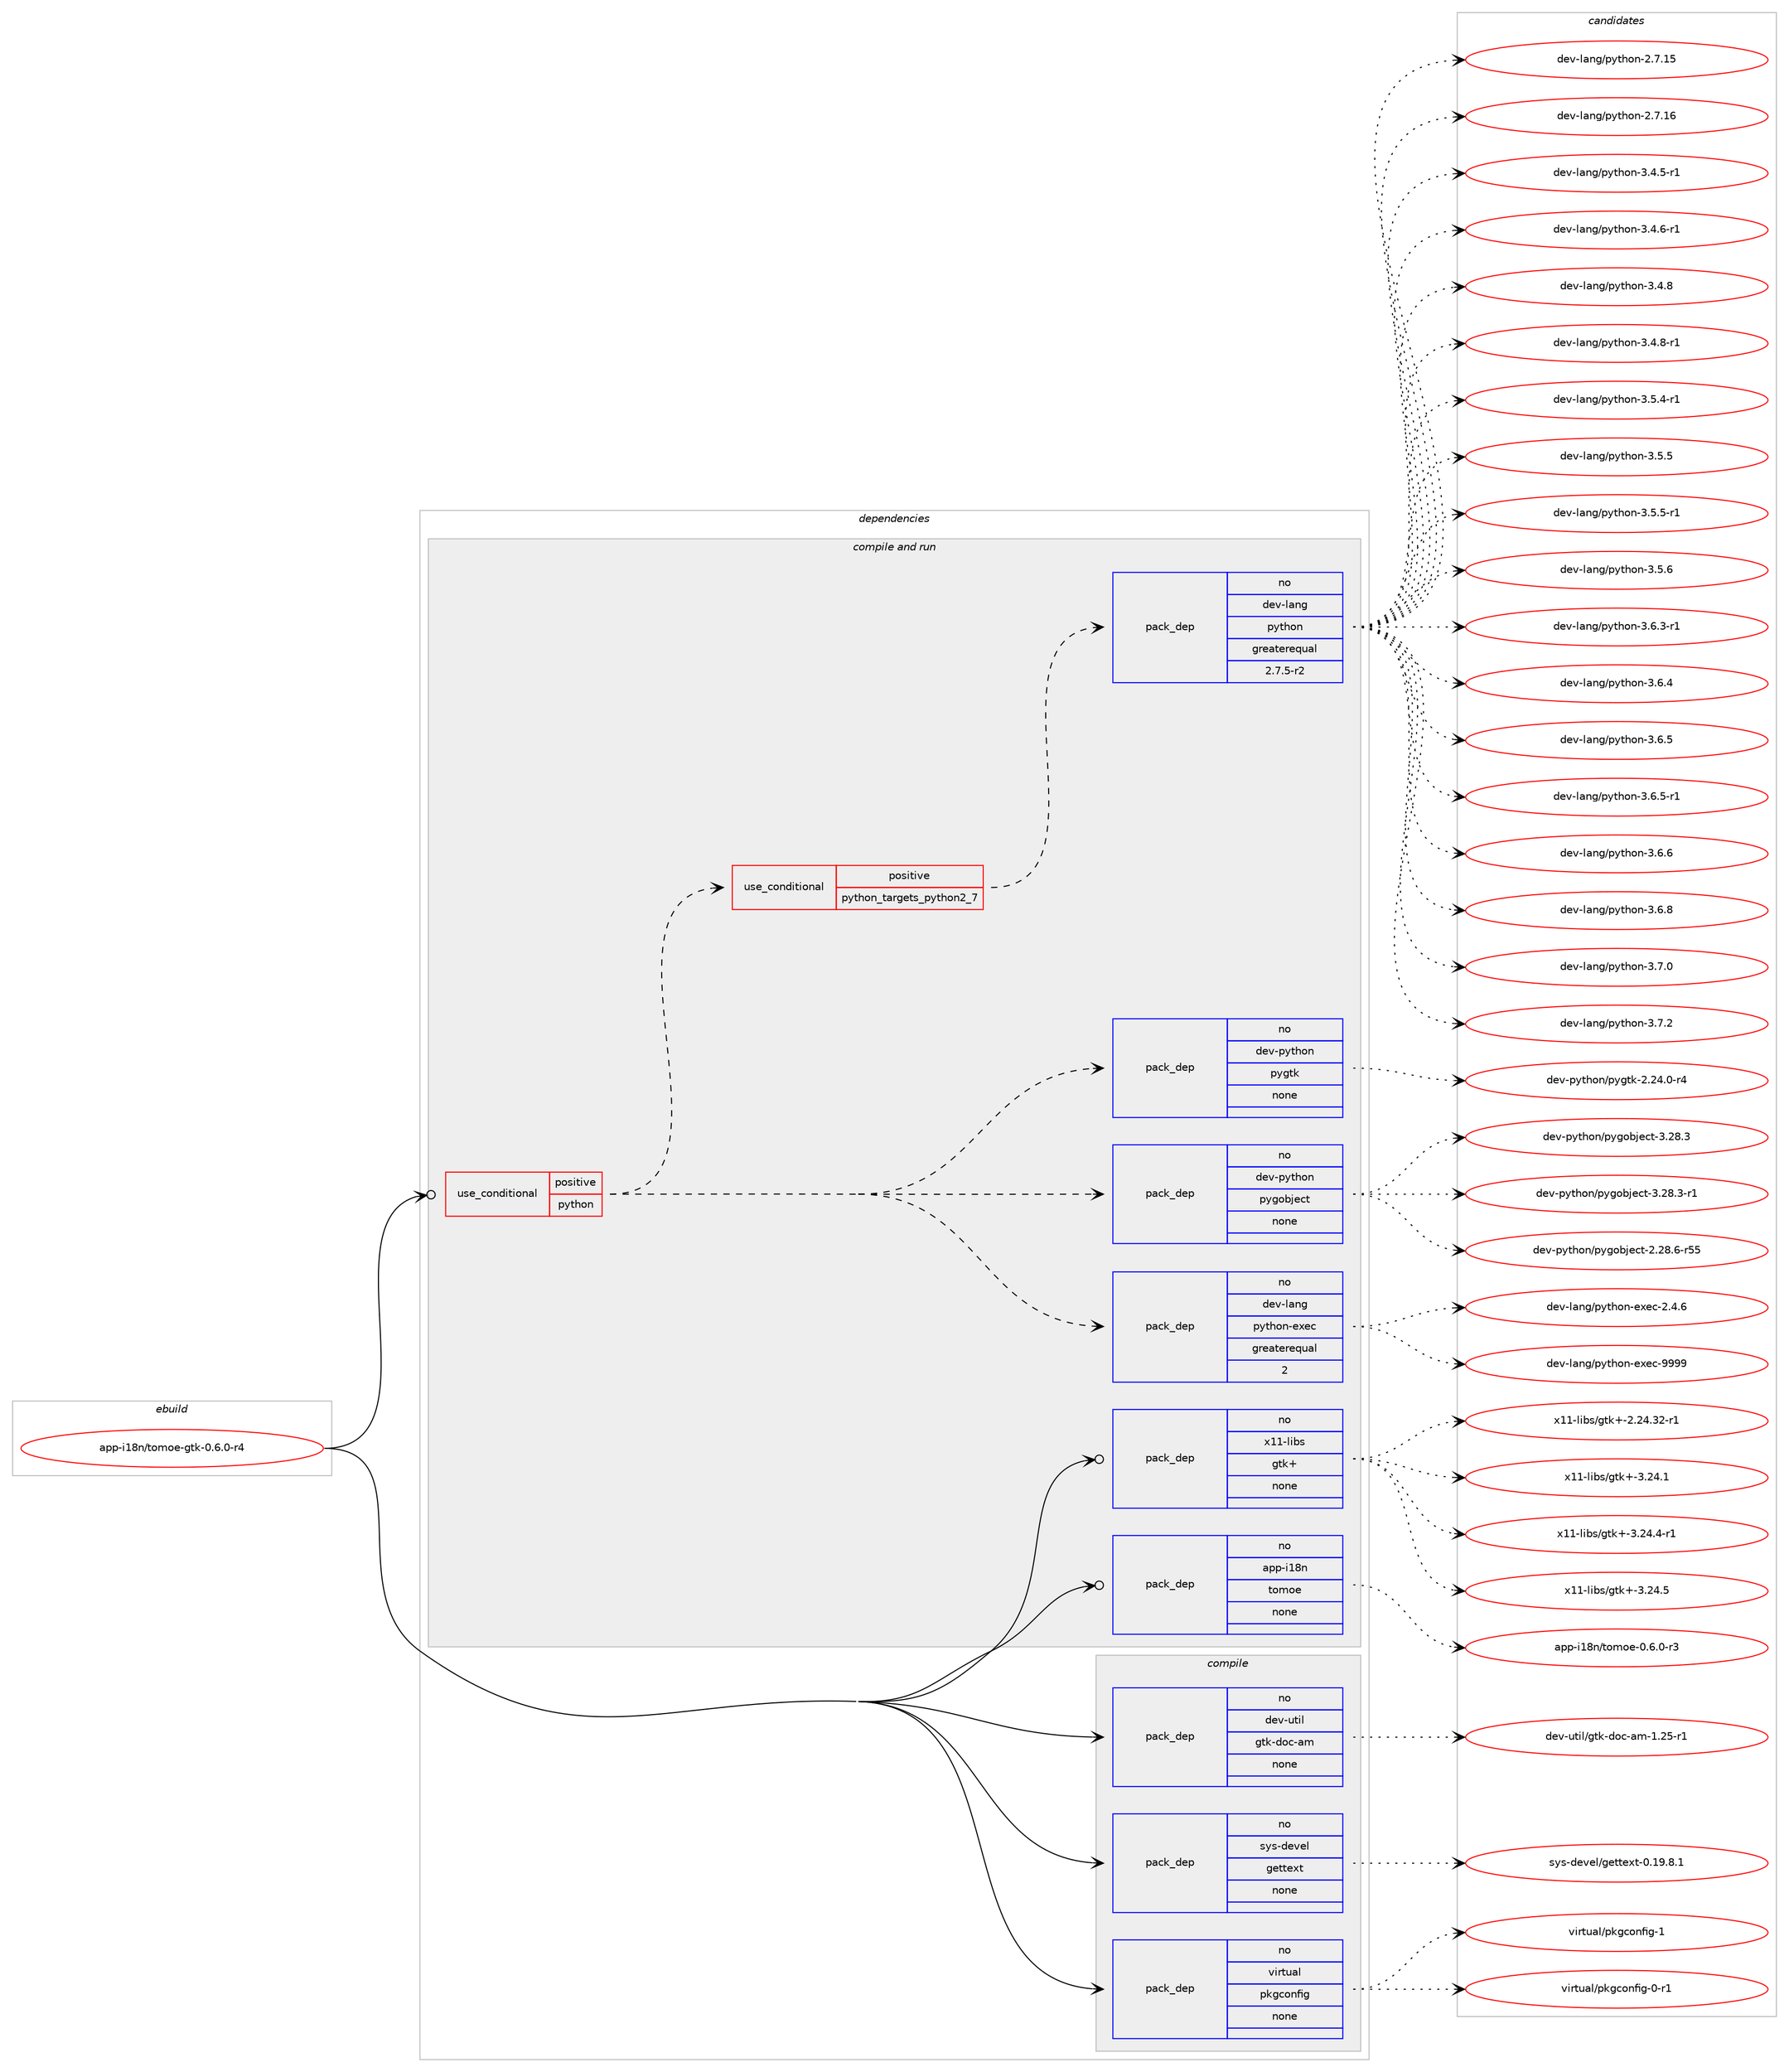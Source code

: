 digraph prolog {

# *************
# Graph options
# *************

newrank=true;
concentrate=true;
compound=true;
graph [rankdir=LR,fontname=Helvetica,fontsize=10,ranksep=1.5];#, ranksep=2.5, nodesep=0.2];
edge  [arrowhead=vee];
node  [fontname=Helvetica,fontsize=10];

# **********
# The ebuild
# **********

subgraph cluster_leftcol {
color=gray;
rank=same;
label=<<i>ebuild</i>>;
id [label="app-i18n/tomoe-gtk-0.6.0-r4", color=red, width=4, href="../app-i18n/tomoe-gtk-0.6.0-r4.svg"];
}

# ****************
# The dependencies
# ****************

subgraph cluster_midcol {
color=gray;
label=<<i>dependencies</i>>;
subgraph cluster_compile {
fillcolor="#eeeeee";
style=filled;
label=<<i>compile</i>>;
subgraph pack923257 {
dependency1296169 [label=<<TABLE BORDER="0" CELLBORDER="1" CELLSPACING="0" CELLPADDING="4" WIDTH="220"><TR><TD ROWSPAN="6" CELLPADDING="30">pack_dep</TD></TR><TR><TD WIDTH="110">no</TD></TR><TR><TD>dev-util</TD></TR><TR><TD>gtk-doc-am</TD></TR><TR><TD>none</TD></TR><TR><TD></TD></TR></TABLE>>, shape=none, color=blue];
}
id:e -> dependency1296169:w [weight=20,style="solid",arrowhead="vee"];
subgraph pack923258 {
dependency1296170 [label=<<TABLE BORDER="0" CELLBORDER="1" CELLSPACING="0" CELLPADDING="4" WIDTH="220"><TR><TD ROWSPAN="6" CELLPADDING="30">pack_dep</TD></TR><TR><TD WIDTH="110">no</TD></TR><TR><TD>sys-devel</TD></TR><TR><TD>gettext</TD></TR><TR><TD>none</TD></TR><TR><TD></TD></TR></TABLE>>, shape=none, color=blue];
}
id:e -> dependency1296170:w [weight=20,style="solid",arrowhead="vee"];
subgraph pack923259 {
dependency1296171 [label=<<TABLE BORDER="0" CELLBORDER="1" CELLSPACING="0" CELLPADDING="4" WIDTH="220"><TR><TD ROWSPAN="6" CELLPADDING="30">pack_dep</TD></TR><TR><TD WIDTH="110">no</TD></TR><TR><TD>virtual</TD></TR><TR><TD>pkgconfig</TD></TR><TR><TD>none</TD></TR><TR><TD></TD></TR></TABLE>>, shape=none, color=blue];
}
id:e -> dependency1296171:w [weight=20,style="solid",arrowhead="vee"];
}
subgraph cluster_compileandrun {
fillcolor="#eeeeee";
style=filled;
label=<<i>compile and run</i>>;
subgraph cond352757 {
dependency1296172 [label=<<TABLE BORDER="0" CELLBORDER="1" CELLSPACING="0" CELLPADDING="4"><TR><TD ROWSPAN="3" CELLPADDING="10">use_conditional</TD></TR><TR><TD>positive</TD></TR><TR><TD>python</TD></TR></TABLE>>, shape=none, color=red];
subgraph cond352758 {
dependency1296173 [label=<<TABLE BORDER="0" CELLBORDER="1" CELLSPACING="0" CELLPADDING="4"><TR><TD ROWSPAN="3" CELLPADDING="10">use_conditional</TD></TR><TR><TD>positive</TD></TR><TR><TD>python_targets_python2_7</TD></TR></TABLE>>, shape=none, color=red];
subgraph pack923260 {
dependency1296174 [label=<<TABLE BORDER="0" CELLBORDER="1" CELLSPACING="0" CELLPADDING="4" WIDTH="220"><TR><TD ROWSPAN="6" CELLPADDING="30">pack_dep</TD></TR><TR><TD WIDTH="110">no</TD></TR><TR><TD>dev-lang</TD></TR><TR><TD>python</TD></TR><TR><TD>greaterequal</TD></TR><TR><TD>2.7.5-r2</TD></TR></TABLE>>, shape=none, color=blue];
}
dependency1296173:e -> dependency1296174:w [weight=20,style="dashed",arrowhead="vee"];
}
dependency1296172:e -> dependency1296173:w [weight=20,style="dashed",arrowhead="vee"];
subgraph pack923261 {
dependency1296175 [label=<<TABLE BORDER="0" CELLBORDER="1" CELLSPACING="0" CELLPADDING="4" WIDTH="220"><TR><TD ROWSPAN="6" CELLPADDING="30">pack_dep</TD></TR><TR><TD WIDTH="110">no</TD></TR><TR><TD>dev-lang</TD></TR><TR><TD>python-exec</TD></TR><TR><TD>greaterequal</TD></TR><TR><TD>2</TD></TR></TABLE>>, shape=none, color=blue];
}
dependency1296172:e -> dependency1296175:w [weight=20,style="dashed",arrowhead="vee"];
subgraph pack923262 {
dependency1296176 [label=<<TABLE BORDER="0" CELLBORDER="1" CELLSPACING="0" CELLPADDING="4" WIDTH="220"><TR><TD ROWSPAN="6" CELLPADDING="30">pack_dep</TD></TR><TR><TD WIDTH="110">no</TD></TR><TR><TD>dev-python</TD></TR><TR><TD>pygobject</TD></TR><TR><TD>none</TD></TR><TR><TD></TD></TR></TABLE>>, shape=none, color=blue];
}
dependency1296172:e -> dependency1296176:w [weight=20,style="dashed",arrowhead="vee"];
subgraph pack923263 {
dependency1296177 [label=<<TABLE BORDER="0" CELLBORDER="1" CELLSPACING="0" CELLPADDING="4" WIDTH="220"><TR><TD ROWSPAN="6" CELLPADDING="30">pack_dep</TD></TR><TR><TD WIDTH="110">no</TD></TR><TR><TD>dev-python</TD></TR><TR><TD>pygtk</TD></TR><TR><TD>none</TD></TR><TR><TD></TD></TR></TABLE>>, shape=none, color=blue];
}
dependency1296172:e -> dependency1296177:w [weight=20,style="dashed",arrowhead="vee"];
}
id:e -> dependency1296172:w [weight=20,style="solid",arrowhead="odotvee"];
subgraph pack923264 {
dependency1296178 [label=<<TABLE BORDER="0" CELLBORDER="1" CELLSPACING="0" CELLPADDING="4" WIDTH="220"><TR><TD ROWSPAN="6" CELLPADDING="30">pack_dep</TD></TR><TR><TD WIDTH="110">no</TD></TR><TR><TD>app-i18n</TD></TR><TR><TD>tomoe</TD></TR><TR><TD>none</TD></TR><TR><TD></TD></TR></TABLE>>, shape=none, color=blue];
}
id:e -> dependency1296178:w [weight=20,style="solid",arrowhead="odotvee"];
subgraph pack923265 {
dependency1296179 [label=<<TABLE BORDER="0" CELLBORDER="1" CELLSPACING="0" CELLPADDING="4" WIDTH="220"><TR><TD ROWSPAN="6" CELLPADDING="30">pack_dep</TD></TR><TR><TD WIDTH="110">no</TD></TR><TR><TD>x11-libs</TD></TR><TR><TD>gtk+</TD></TR><TR><TD>none</TD></TR><TR><TD></TD></TR></TABLE>>, shape=none, color=blue];
}
id:e -> dependency1296179:w [weight=20,style="solid",arrowhead="odotvee"];
}
subgraph cluster_run {
fillcolor="#eeeeee";
style=filled;
label=<<i>run</i>>;
}
}

# **************
# The candidates
# **************

subgraph cluster_choices {
rank=same;
color=gray;
label=<<i>candidates</i>>;

subgraph choice923257 {
color=black;
nodesep=1;
choice10010111845117116105108471031161074510011199459710945494650534511449 [label="dev-util/gtk-doc-am-1.25-r1", color=red, width=4,href="../dev-util/gtk-doc-am-1.25-r1.svg"];
dependency1296169:e -> choice10010111845117116105108471031161074510011199459710945494650534511449:w [style=dotted,weight="100"];
}
subgraph choice923258 {
color=black;
nodesep=1;
choice1151211154510010111810110847103101116116101120116454846495746564649 [label="sys-devel/gettext-0.19.8.1", color=red, width=4,href="../sys-devel/gettext-0.19.8.1.svg"];
dependency1296170:e -> choice1151211154510010111810110847103101116116101120116454846495746564649:w [style=dotted,weight="100"];
}
subgraph choice923259 {
color=black;
nodesep=1;
choice11810511411611797108471121071039911111010210510345484511449 [label="virtual/pkgconfig-0-r1", color=red, width=4,href="../virtual/pkgconfig-0-r1.svg"];
choice1181051141161179710847112107103991111101021051034549 [label="virtual/pkgconfig-1", color=red, width=4,href="../virtual/pkgconfig-1.svg"];
dependency1296171:e -> choice11810511411611797108471121071039911111010210510345484511449:w [style=dotted,weight="100"];
dependency1296171:e -> choice1181051141161179710847112107103991111101021051034549:w [style=dotted,weight="100"];
}
subgraph choice923260 {
color=black;
nodesep=1;
choice10010111845108971101034711212111610411111045504655464953 [label="dev-lang/python-2.7.15", color=red, width=4,href="../dev-lang/python-2.7.15.svg"];
choice10010111845108971101034711212111610411111045504655464954 [label="dev-lang/python-2.7.16", color=red, width=4,href="../dev-lang/python-2.7.16.svg"];
choice1001011184510897110103471121211161041111104551465246534511449 [label="dev-lang/python-3.4.5-r1", color=red, width=4,href="../dev-lang/python-3.4.5-r1.svg"];
choice1001011184510897110103471121211161041111104551465246544511449 [label="dev-lang/python-3.4.6-r1", color=red, width=4,href="../dev-lang/python-3.4.6-r1.svg"];
choice100101118451089711010347112121116104111110455146524656 [label="dev-lang/python-3.4.8", color=red, width=4,href="../dev-lang/python-3.4.8.svg"];
choice1001011184510897110103471121211161041111104551465246564511449 [label="dev-lang/python-3.4.8-r1", color=red, width=4,href="../dev-lang/python-3.4.8-r1.svg"];
choice1001011184510897110103471121211161041111104551465346524511449 [label="dev-lang/python-3.5.4-r1", color=red, width=4,href="../dev-lang/python-3.5.4-r1.svg"];
choice100101118451089711010347112121116104111110455146534653 [label="dev-lang/python-3.5.5", color=red, width=4,href="../dev-lang/python-3.5.5.svg"];
choice1001011184510897110103471121211161041111104551465346534511449 [label="dev-lang/python-3.5.5-r1", color=red, width=4,href="../dev-lang/python-3.5.5-r1.svg"];
choice100101118451089711010347112121116104111110455146534654 [label="dev-lang/python-3.5.6", color=red, width=4,href="../dev-lang/python-3.5.6.svg"];
choice1001011184510897110103471121211161041111104551465446514511449 [label="dev-lang/python-3.6.3-r1", color=red, width=4,href="../dev-lang/python-3.6.3-r1.svg"];
choice100101118451089711010347112121116104111110455146544652 [label="dev-lang/python-3.6.4", color=red, width=4,href="../dev-lang/python-3.6.4.svg"];
choice100101118451089711010347112121116104111110455146544653 [label="dev-lang/python-3.6.5", color=red, width=4,href="../dev-lang/python-3.6.5.svg"];
choice1001011184510897110103471121211161041111104551465446534511449 [label="dev-lang/python-3.6.5-r1", color=red, width=4,href="../dev-lang/python-3.6.5-r1.svg"];
choice100101118451089711010347112121116104111110455146544654 [label="dev-lang/python-3.6.6", color=red, width=4,href="../dev-lang/python-3.6.6.svg"];
choice100101118451089711010347112121116104111110455146544656 [label="dev-lang/python-3.6.8", color=red, width=4,href="../dev-lang/python-3.6.8.svg"];
choice100101118451089711010347112121116104111110455146554648 [label="dev-lang/python-3.7.0", color=red, width=4,href="../dev-lang/python-3.7.0.svg"];
choice100101118451089711010347112121116104111110455146554650 [label="dev-lang/python-3.7.2", color=red, width=4,href="../dev-lang/python-3.7.2.svg"];
dependency1296174:e -> choice10010111845108971101034711212111610411111045504655464953:w [style=dotted,weight="100"];
dependency1296174:e -> choice10010111845108971101034711212111610411111045504655464954:w [style=dotted,weight="100"];
dependency1296174:e -> choice1001011184510897110103471121211161041111104551465246534511449:w [style=dotted,weight="100"];
dependency1296174:e -> choice1001011184510897110103471121211161041111104551465246544511449:w [style=dotted,weight="100"];
dependency1296174:e -> choice100101118451089711010347112121116104111110455146524656:w [style=dotted,weight="100"];
dependency1296174:e -> choice1001011184510897110103471121211161041111104551465246564511449:w [style=dotted,weight="100"];
dependency1296174:e -> choice1001011184510897110103471121211161041111104551465346524511449:w [style=dotted,weight="100"];
dependency1296174:e -> choice100101118451089711010347112121116104111110455146534653:w [style=dotted,weight="100"];
dependency1296174:e -> choice1001011184510897110103471121211161041111104551465346534511449:w [style=dotted,weight="100"];
dependency1296174:e -> choice100101118451089711010347112121116104111110455146534654:w [style=dotted,weight="100"];
dependency1296174:e -> choice1001011184510897110103471121211161041111104551465446514511449:w [style=dotted,weight="100"];
dependency1296174:e -> choice100101118451089711010347112121116104111110455146544652:w [style=dotted,weight="100"];
dependency1296174:e -> choice100101118451089711010347112121116104111110455146544653:w [style=dotted,weight="100"];
dependency1296174:e -> choice1001011184510897110103471121211161041111104551465446534511449:w [style=dotted,weight="100"];
dependency1296174:e -> choice100101118451089711010347112121116104111110455146544654:w [style=dotted,weight="100"];
dependency1296174:e -> choice100101118451089711010347112121116104111110455146544656:w [style=dotted,weight="100"];
dependency1296174:e -> choice100101118451089711010347112121116104111110455146554648:w [style=dotted,weight="100"];
dependency1296174:e -> choice100101118451089711010347112121116104111110455146554650:w [style=dotted,weight="100"];
}
subgraph choice923261 {
color=black;
nodesep=1;
choice1001011184510897110103471121211161041111104510112010199455046524654 [label="dev-lang/python-exec-2.4.6", color=red, width=4,href="../dev-lang/python-exec-2.4.6.svg"];
choice10010111845108971101034711212111610411111045101120101994557575757 [label="dev-lang/python-exec-9999", color=red, width=4,href="../dev-lang/python-exec-9999.svg"];
dependency1296175:e -> choice1001011184510897110103471121211161041111104510112010199455046524654:w [style=dotted,weight="100"];
dependency1296175:e -> choice10010111845108971101034711212111610411111045101120101994557575757:w [style=dotted,weight="100"];
}
subgraph choice923262 {
color=black;
nodesep=1;
choice1001011184511212111610411111047112121103111981061019911645504650564654451145353 [label="dev-python/pygobject-2.28.6-r55", color=red, width=4,href="../dev-python/pygobject-2.28.6-r55.svg"];
choice1001011184511212111610411111047112121103111981061019911645514650564651 [label="dev-python/pygobject-3.28.3", color=red, width=4,href="../dev-python/pygobject-3.28.3.svg"];
choice10010111845112121116104111110471121211031119810610199116455146505646514511449 [label="dev-python/pygobject-3.28.3-r1", color=red, width=4,href="../dev-python/pygobject-3.28.3-r1.svg"];
dependency1296176:e -> choice1001011184511212111610411111047112121103111981061019911645504650564654451145353:w [style=dotted,weight="100"];
dependency1296176:e -> choice1001011184511212111610411111047112121103111981061019911645514650564651:w [style=dotted,weight="100"];
dependency1296176:e -> choice10010111845112121116104111110471121211031119810610199116455146505646514511449:w [style=dotted,weight="100"];
}
subgraph choice923263 {
color=black;
nodesep=1;
choice1001011184511212111610411111047112121103116107455046505246484511452 [label="dev-python/pygtk-2.24.0-r4", color=red, width=4,href="../dev-python/pygtk-2.24.0-r4.svg"];
dependency1296177:e -> choice1001011184511212111610411111047112121103116107455046505246484511452:w [style=dotted,weight="100"];
}
subgraph choice923264 {
color=black;
nodesep=1;
choice97112112451054956110471161111091111014548465446484511451 [label="app-i18n/tomoe-0.6.0-r3", color=red, width=4,href="../app-i18n/tomoe-0.6.0-r3.svg"];
dependency1296178:e -> choice97112112451054956110471161111091111014548465446484511451:w [style=dotted,weight="100"];
}
subgraph choice923265 {
color=black;
nodesep=1;
choice12049494510810598115471031161074345504650524651504511449 [label="x11-libs/gtk+-2.24.32-r1", color=red, width=4,href="../x11-libs/gtk+-2.24.32-r1.svg"];
choice12049494510810598115471031161074345514650524649 [label="x11-libs/gtk+-3.24.1", color=red, width=4,href="../x11-libs/gtk+-3.24.1.svg"];
choice120494945108105981154710311610743455146505246524511449 [label="x11-libs/gtk+-3.24.4-r1", color=red, width=4,href="../x11-libs/gtk+-3.24.4-r1.svg"];
choice12049494510810598115471031161074345514650524653 [label="x11-libs/gtk+-3.24.5", color=red, width=4,href="../x11-libs/gtk+-3.24.5.svg"];
dependency1296179:e -> choice12049494510810598115471031161074345504650524651504511449:w [style=dotted,weight="100"];
dependency1296179:e -> choice12049494510810598115471031161074345514650524649:w [style=dotted,weight="100"];
dependency1296179:e -> choice120494945108105981154710311610743455146505246524511449:w [style=dotted,weight="100"];
dependency1296179:e -> choice12049494510810598115471031161074345514650524653:w [style=dotted,weight="100"];
}
}

}
